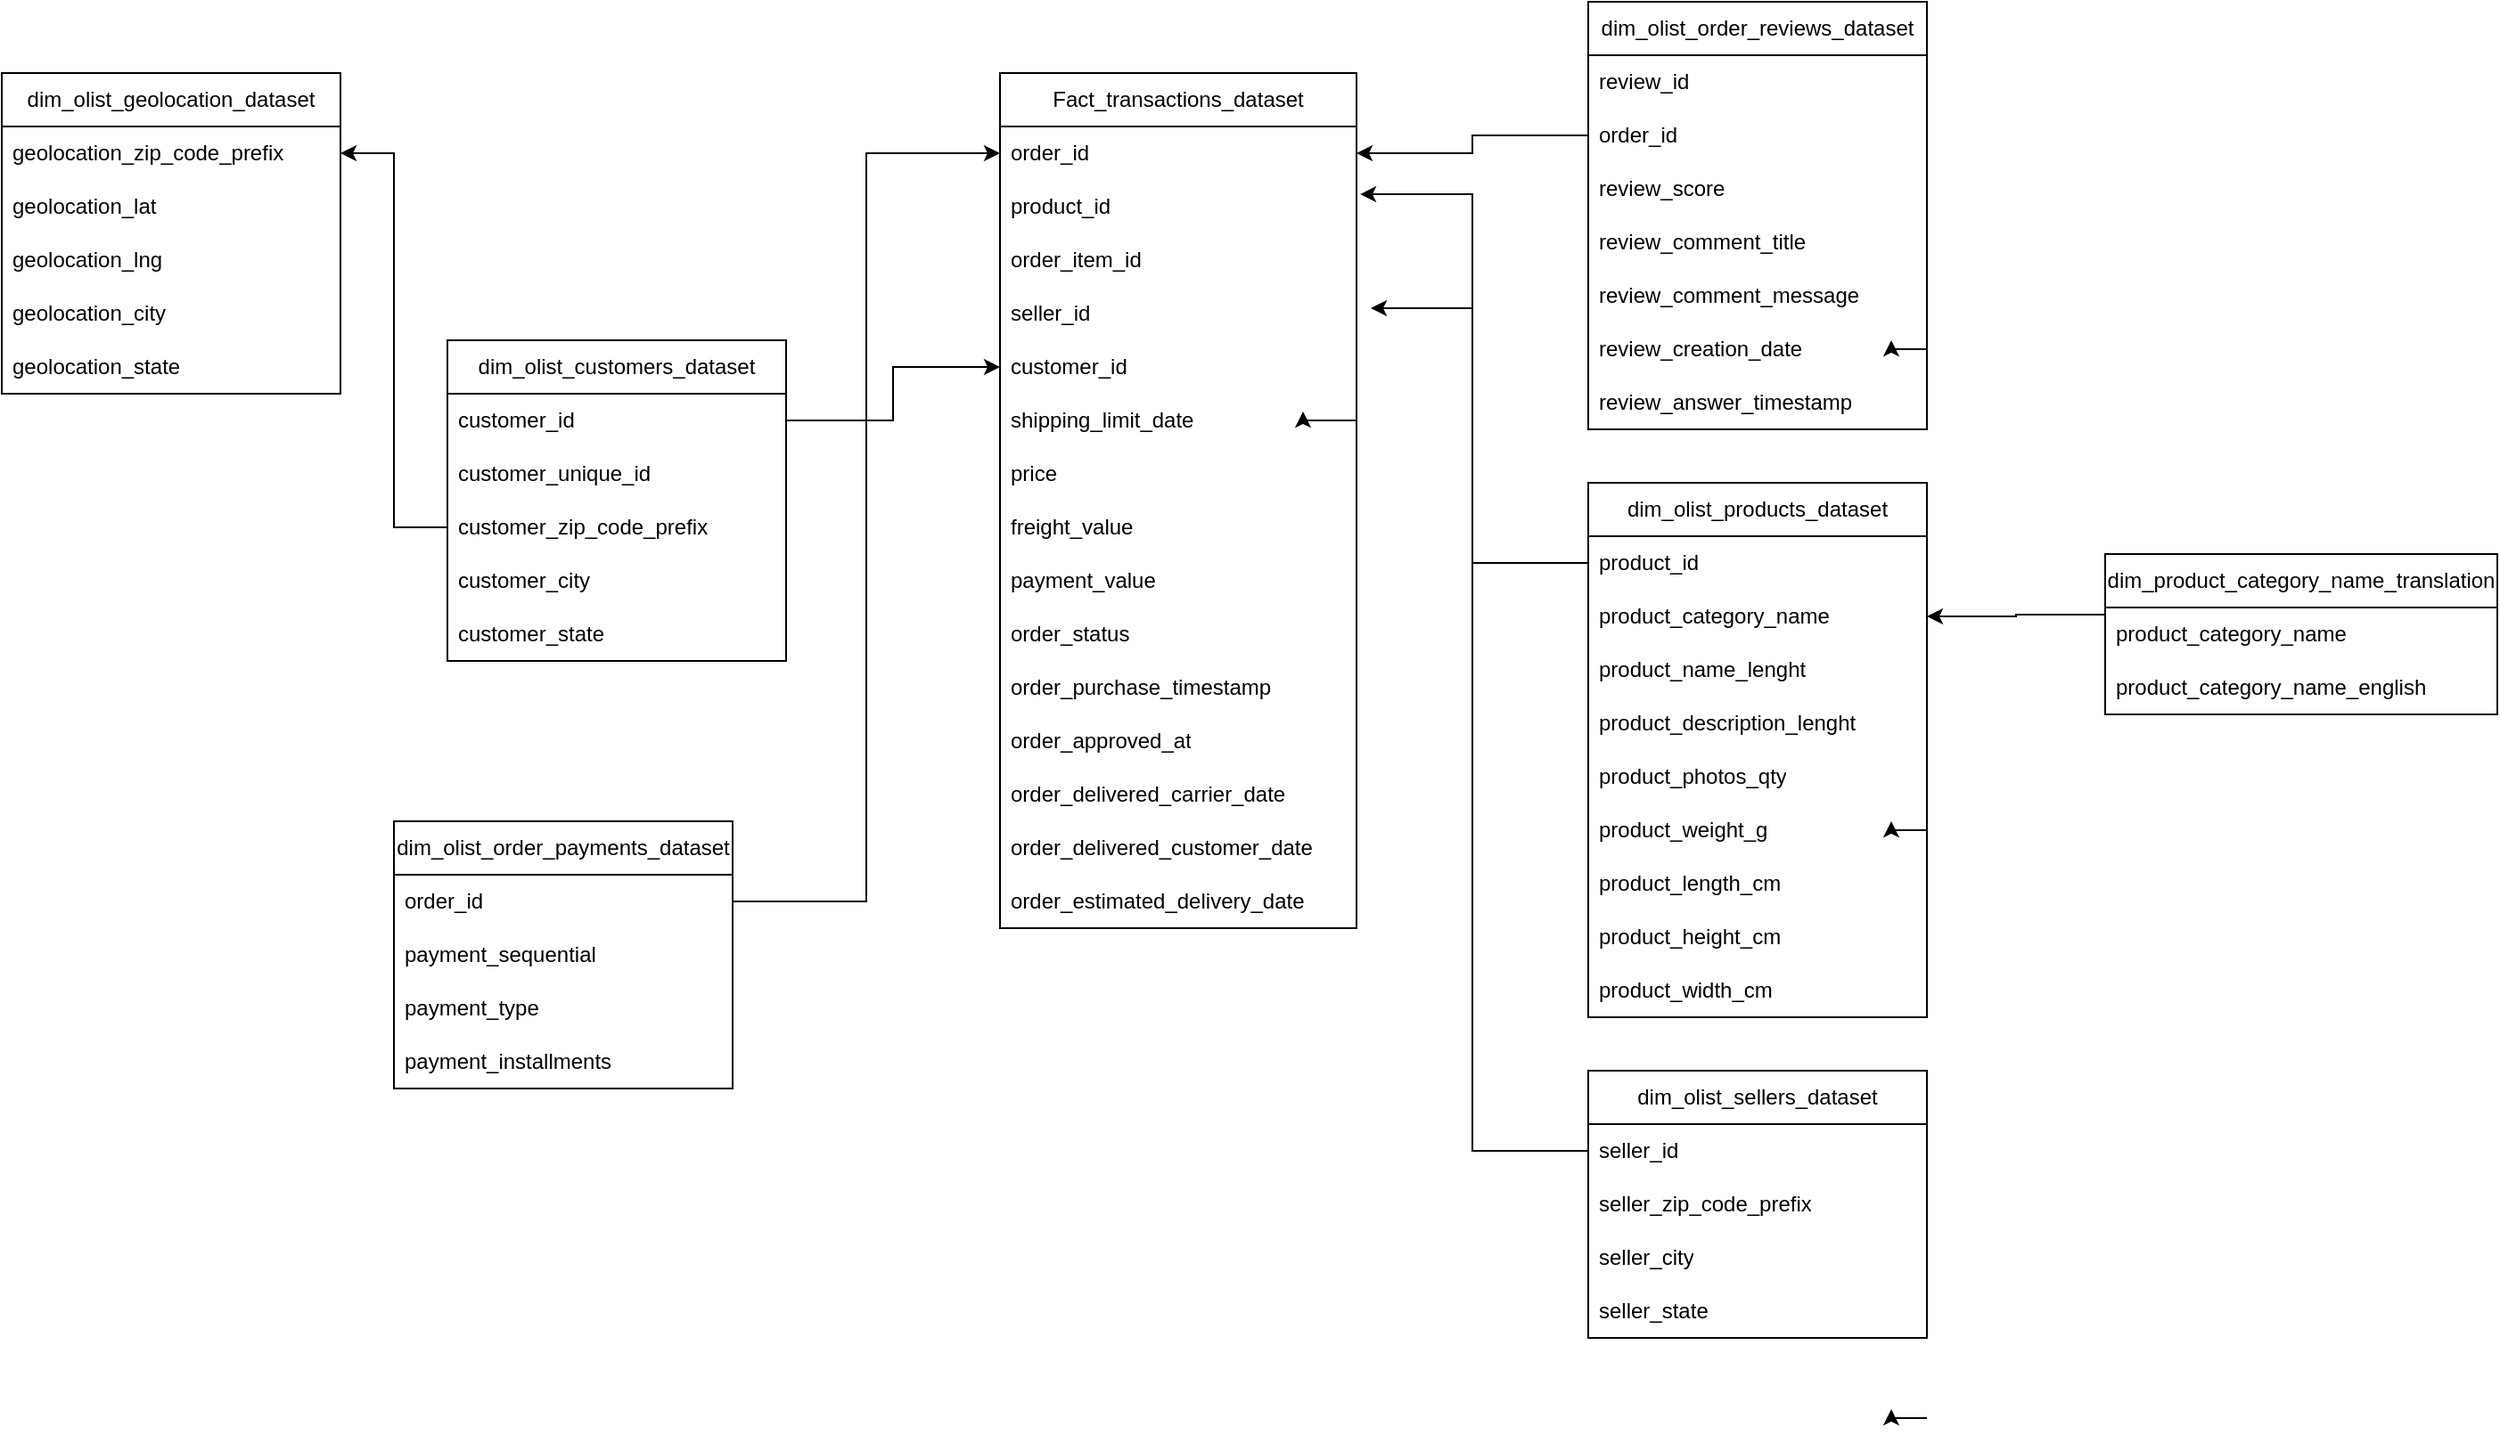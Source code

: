 <mxfile version="26.0.11">
  <diagram name="Page-1" id="9f46799a-70d6-7492-0946-bef42562c5a5">
    <mxGraphModel dx="2534" dy="772" grid="1" gridSize="10" guides="1" tooltips="1" connect="1" arrows="1" fold="1" page="1" pageScale="1" pageWidth="1100" pageHeight="850" background="none" math="0" shadow="0">
      <root>
        <mxCell id="0" />
        <mxCell id="1" parent="0" />
        <mxCell id="GyuDKmuhKBEgZ01W5toG-1" value="Fact_transactions_dataset" style="swimlane;fontStyle=0;childLayout=stackLayout;horizontal=1;startSize=30;horizontalStack=0;resizeParent=1;resizeParentMax=0;resizeLast=0;collapsible=1;marginBottom=0;whiteSpace=wrap;html=1;" vertex="1" parent="1">
          <mxGeometry x="470" y="60" width="200" height="480" as="geometry" />
        </mxCell>
        <mxCell id="GyuDKmuhKBEgZ01W5toG-2" value="order_id" style="text;strokeColor=none;fillColor=none;align=left;verticalAlign=middle;spacingLeft=4;spacingRight=4;overflow=hidden;points=[[0,0.5],[1,0.5]];portConstraint=eastwest;rotatable=0;whiteSpace=wrap;html=1;" vertex="1" parent="GyuDKmuhKBEgZ01W5toG-1">
          <mxGeometry y="30" width="200" height="30" as="geometry" />
        </mxCell>
        <mxCell id="GyuDKmuhKBEgZ01W5toG-3" value="product_id" style="text;strokeColor=none;fillColor=none;align=left;verticalAlign=middle;spacingLeft=4;spacingRight=4;overflow=hidden;points=[[0,0.5],[1,0.5]];portConstraint=eastwest;rotatable=0;whiteSpace=wrap;html=1;" vertex="1" parent="GyuDKmuhKBEgZ01W5toG-1">
          <mxGeometry y="60" width="200" height="30" as="geometry" />
        </mxCell>
        <mxCell id="GyuDKmuhKBEgZ01W5toG-4" value="order_item_id" style="text;strokeColor=none;fillColor=none;align=left;verticalAlign=middle;spacingLeft=4;spacingRight=4;overflow=hidden;points=[[0,0.5],[1,0.5]];portConstraint=eastwest;rotatable=0;whiteSpace=wrap;html=1;" vertex="1" parent="GyuDKmuhKBEgZ01W5toG-1">
          <mxGeometry y="90" width="200" height="30" as="geometry" />
        </mxCell>
        <mxCell id="GyuDKmuhKBEgZ01W5toG-5" value="seller_id" style="text;strokeColor=none;fillColor=none;align=left;verticalAlign=middle;spacingLeft=4;spacingRight=4;overflow=hidden;points=[[0,0.5],[1,0.5]];portConstraint=eastwest;rotatable=0;whiteSpace=wrap;html=1;" vertex="1" parent="GyuDKmuhKBEgZ01W5toG-1">
          <mxGeometry y="120" width="200" height="30" as="geometry" />
        </mxCell>
        <mxCell id="GyuDKmuhKBEgZ01W5toG-6" value="customer_id" style="text;strokeColor=none;fillColor=none;align=left;verticalAlign=middle;spacingLeft=4;spacingRight=4;overflow=hidden;points=[[0,0.5],[1,0.5]];portConstraint=eastwest;rotatable=0;whiteSpace=wrap;html=1;" vertex="1" parent="GyuDKmuhKBEgZ01W5toG-1">
          <mxGeometry y="150" width="200" height="30" as="geometry" />
        </mxCell>
        <mxCell id="GyuDKmuhKBEgZ01W5toG-17" style="edgeStyle=orthogonalEdgeStyle;rounded=0;orthogonalLoop=1;jettySize=auto;html=1;exitX=1;exitY=0.5;exitDx=0;exitDy=0;" edge="1" parent="GyuDKmuhKBEgZ01W5toG-1" source="GyuDKmuhKBEgZ01W5toG-7">
          <mxGeometry relative="1" as="geometry">
            <mxPoint x="170" y="190" as="targetPoint" />
          </mxGeometry>
        </mxCell>
        <mxCell id="GyuDKmuhKBEgZ01W5toG-7" value="shipping_limit_date" style="text;strokeColor=none;fillColor=none;align=left;verticalAlign=middle;spacingLeft=4;spacingRight=4;overflow=hidden;points=[[0,0.5],[1,0.5]];portConstraint=eastwest;rotatable=0;whiteSpace=wrap;html=1;" vertex="1" parent="GyuDKmuhKBEgZ01W5toG-1">
          <mxGeometry y="180" width="200" height="30" as="geometry" />
        </mxCell>
        <mxCell id="GyuDKmuhKBEgZ01W5toG-8" value="price" style="text;strokeColor=none;fillColor=none;align=left;verticalAlign=middle;spacingLeft=4;spacingRight=4;overflow=hidden;points=[[0,0.5],[1,0.5]];portConstraint=eastwest;rotatable=0;whiteSpace=wrap;html=1;" vertex="1" parent="GyuDKmuhKBEgZ01W5toG-1">
          <mxGeometry y="210" width="200" height="30" as="geometry" />
        </mxCell>
        <mxCell id="GyuDKmuhKBEgZ01W5toG-9" value="freight_value" style="text;strokeColor=none;fillColor=none;align=left;verticalAlign=middle;spacingLeft=4;spacingRight=4;overflow=hidden;points=[[0,0.5],[1,0.5]];portConstraint=eastwest;rotatable=0;whiteSpace=wrap;html=1;" vertex="1" parent="GyuDKmuhKBEgZ01W5toG-1">
          <mxGeometry y="240" width="200" height="30" as="geometry" />
        </mxCell>
        <mxCell id="GyuDKmuhKBEgZ01W5toG-10" value="payment_value" style="text;strokeColor=none;fillColor=none;align=left;verticalAlign=middle;spacingLeft=4;spacingRight=4;overflow=hidden;points=[[0,0.5],[1,0.5]];portConstraint=eastwest;rotatable=0;whiteSpace=wrap;html=1;" vertex="1" parent="GyuDKmuhKBEgZ01W5toG-1">
          <mxGeometry y="270" width="200" height="30" as="geometry" />
        </mxCell>
        <mxCell id="GyuDKmuhKBEgZ01W5toG-11" value="order_status" style="text;strokeColor=none;fillColor=none;align=left;verticalAlign=middle;spacingLeft=4;spacingRight=4;overflow=hidden;points=[[0,0.5],[1,0.5]];portConstraint=eastwest;rotatable=0;whiteSpace=wrap;html=1;" vertex="1" parent="GyuDKmuhKBEgZ01W5toG-1">
          <mxGeometry y="300" width="200" height="30" as="geometry" />
        </mxCell>
        <mxCell id="GyuDKmuhKBEgZ01W5toG-12" value="order_purchase_timestamp" style="text;strokeColor=none;fillColor=none;align=left;verticalAlign=middle;spacingLeft=4;spacingRight=4;overflow=hidden;points=[[0,0.5],[1,0.5]];portConstraint=eastwest;rotatable=0;whiteSpace=wrap;html=1;" vertex="1" parent="GyuDKmuhKBEgZ01W5toG-1">
          <mxGeometry y="330" width="200" height="30" as="geometry" />
        </mxCell>
        <mxCell id="GyuDKmuhKBEgZ01W5toG-13" value="order_approved_at" style="text;strokeColor=none;fillColor=none;align=left;verticalAlign=middle;spacingLeft=4;spacingRight=4;overflow=hidden;points=[[0,0.5],[1,0.5]];portConstraint=eastwest;rotatable=0;whiteSpace=wrap;html=1;" vertex="1" parent="GyuDKmuhKBEgZ01W5toG-1">
          <mxGeometry y="360" width="200" height="30" as="geometry" />
        </mxCell>
        <mxCell id="GyuDKmuhKBEgZ01W5toG-14" value="order_delivered_carrier_date" style="text;strokeColor=none;fillColor=none;align=left;verticalAlign=middle;spacingLeft=4;spacingRight=4;overflow=hidden;points=[[0,0.5],[1,0.5]];portConstraint=eastwest;rotatable=0;whiteSpace=wrap;html=1;" vertex="1" parent="GyuDKmuhKBEgZ01W5toG-1">
          <mxGeometry y="390" width="200" height="30" as="geometry" />
        </mxCell>
        <mxCell id="GyuDKmuhKBEgZ01W5toG-15" value="order_delivered_customer_date" style="text;strokeColor=none;fillColor=none;align=left;verticalAlign=middle;spacingLeft=4;spacingRight=4;overflow=hidden;points=[[0,0.5],[1,0.5]];portConstraint=eastwest;rotatable=0;whiteSpace=wrap;html=1;" vertex="1" parent="GyuDKmuhKBEgZ01W5toG-1">
          <mxGeometry y="420" width="200" height="30" as="geometry" />
        </mxCell>
        <mxCell id="GyuDKmuhKBEgZ01W5toG-16" value="order_estimated_delivery_date" style="text;strokeColor=none;fillColor=none;align=left;verticalAlign=middle;spacingLeft=4;spacingRight=4;overflow=hidden;points=[[0,0.5],[1,0.5]];portConstraint=eastwest;rotatable=0;whiteSpace=wrap;html=1;" vertex="1" parent="GyuDKmuhKBEgZ01W5toG-1">
          <mxGeometry y="450" width="200" height="30" as="geometry" />
        </mxCell>
        <mxCell id="GyuDKmuhKBEgZ01W5toG-18" value="dim_olist_customers_dataset" style="swimlane;fontStyle=0;childLayout=stackLayout;horizontal=1;startSize=30;horizontalStack=0;resizeParent=1;resizeParentMax=0;resizeLast=0;collapsible=1;marginBottom=0;whiteSpace=wrap;html=1;" vertex="1" parent="1">
          <mxGeometry x="160" y="210" width="190" height="180" as="geometry" />
        </mxCell>
        <mxCell id="GyuDKmuhKBEgZ01W5toG-19" value="customer_id" style="text;strokeColor=none;fillColor=none;align=left;verticalAlign=middle;spacingLeft=4;spacingRight=4;overflow=hidden;points=[[0,0.5],[1,0.5]];portConstraint=eastwest;rotatable=0;whiteSpace=wrap;html=1;" vertex="1" parent="GyuDKmuhKBEgZ01W5toG-18">
          <mxGeometry y="30" width="190" height="30" as="geometry" />
        </mxCell>
        <mxCell id="GyuDKmuhKBEgZ01W5toG-20" value="customer_unique_id" style="text;strokeColor=none;fillColor=none;align=left;verticalAlign=middle;spacingLeft=4;spacingRight=4;overflow=hidden;points=[[0,0.5],[1,0.5]];portConstraint=eastwest;rotatable=0;whiteSpace=wrap;html=1;" vertex="1" parent="GyuDKmuhKBEgZ01W5toG-18">
          <mxGeometry y="60" width="190" height="30" as="geometry" />
        </mxCell>
        <mxCell id="GyuDKmuhKBEgZ01W5toG-21" value="customer_zip_code_prefix" style="text;strokeColor=none;fillColor=none;align=left;verticalAlign=middle;spacingLeft=4;spacingRight=4;overflow=hidden;points=[[0,0.5],[1,0.5]];portConstraint=eastwest;rotatable=0;whiteSpace=wrap;html=1;" vertex="1" parent="GyuDKmuhKBEgZ01W5toG-18">
          <mxGeometry y="90" width="190" height="30" as="geometry" />
        </mxCell>
        <mxCell id="GyuDKmuhKBEgZ01W5toG-22" value="customer_city" style="text;strokeColor=none;fillColor=none;align=left;verticalAlign=middle;spacingLeft=4;spacingRight=4;overflow=hidden;points=[[0,0.5],[1,0.5]];portConstraint=eastwest;rotatable=0;whiteSpace=wrap;html=1;" vertex="1" parent="GyuDKmuhKBEgZ01W5toG-18">
          <mxGeometry y="120" width="190" height="30" as="geometry" />
        </mxCell>
        <mxCell id="GyuDKmuhKBEgZ01W5toG-23" value="customer_state" style="text;strokeColor=none;fillColor=none;align=left;verticalAlign=middle;spacingLeft=4;spacingRight=4;overflow=hidden;points=[[0,0.5],[1,0.5]];portConstraint=eastwest;rotatable=0;whiteSpace=wrap;html=1;" vertex="1" parent="GyuDKmuhKBEgZ01W5toG-18">
          <mxGeometry y="150" width="190" height="30" as="geometry" />
        </mxCell>
        <mxCell id="GyuDKmuhKBEgZ01W5toG-35" value="dim_olist_geolocation_dataset" style="swimlane;fontStyle=0;childLayout=stackLayout;horizontal=1;startSize=30;horizontalStack=0;resizeParent=1;resizeParentMax=0;resizeLast=0;collapsible=1;marginBottom=0;whiteSpace=wrap;html=1;" vertex="1" parent="1">
          <mxGeometry x="-90" y="60" width="190" height="180" as="geometry" />
        </mxCell>
        <mxCell id="GyuDKmuhKBEgZ01W5toG-36" value="geolocation_zip_code_prefix" style="text;strokeColor=none;fillColor=none;align=left;verticalAlign=middle;spacingLeft=4;spacingRight=4;overflow=hidden;points=[[0,0.5],[1,0.5]];portConstraint=eastwest;rotatable=0;whiteSpace=wrap;html=1;" vertex="1" parent="GyuDKmuhKBEgZ01W5toG-35">
          <mxGeometry y="30" width="190" height="30" as="geometry" />
        </mxCell>
        <mxCell id="GyuDKmuhKBEgZ01W5toG-37" value="geolocation_lat" style="text;strokeColor=none;fillColor=none;align=left;verticalAlign=middle;spacingLeft=4;spacingRight=4;overflow=hidden;points=[[0,0.5],[1,0.5]];portConstraint=eastwest;rotatable=0;whiteSpace=wrap;html=1;" vertex="1" parent="GyuDKmuhKBEgZ01W5toG-35">
          <mxGeometry y="60" width="190" height="30" as="geometry" />
        </mxCell>
        <mxCell id="GyuDKmuhKBEgZ01W5toG-38" value="geolocation_lng" style="text;strokeColor=none;fillColor=none;align=left;verticalAlign=middle;spacingLeft=4;spacingRight=4;overflow=hidden;points=[[0,0.5],[1,0.5]];portConstraint=eastwest;rotatable=0;whiteSpace=wrap;html=1;" vertex="1" parent="GyuDKmuhKBEgZ01W5toG-35">
          <mxGeometry y="90" width="190" height="30" as="geometry" />
        </mxCell>
        <mxCell id="GyuDKmuhKBEgZ01W5toG-39" value="geolocation_city" style="text;strokeColor=none;fillColor=none;align=left;verticalAlign=middle;spacingLeft=4;spacingRight=4;overflow=hidden;points=[[0,0.5],[1,0.5]];portConstraint=eastwest;rotatable=0;whiteSpace=wrap;html=1;" vertex="1" parent="GyuDKmuhKBEgZ01W5toG-35">
          <mxGeometry y="120" width="190" height="30" as="geometry" />
        </mxCell>
        <mxCell id="GyuDKmuhKBEgZ01W5toG-40" value="geolocation_state" style="text;strokeColor=none;fillColor=none;align=left;verticalAlign=middle;spacingLeft=4;spacingRight=4;overflow=hidden;points=[[0,0.5],[1,0.5]];portConstraint=eastwest;rotatable=0;whiteSpace=wrap;html=1;" vertex="1" parent="GyuDKmuhKBEgZ01W5toG-35">
          <mxGeometry y="150" width="190" height="30" as="geometry" />
        </mxCell>
        <mxCell id="GyuDKmuhKBEgZ01W5toG-49" value="dim_olist_order_payments_dataset" style="swimlane;fontStyle=0;childLayout=stackLayout;horizontal=1;startSize=30;horizontalStack=0;resizeParent=1;resizeParentMax=0;resizeLast=0;collapsible=1;marginBottom=0;whiteSpace=wrap;html=1;" vertex="1" parent="1">
          <mxGeometry x="130" y="480" width="190" height="150" as="geometry" />
        </mxCell>
        <mxCell id="GyuDKmuhKBEgZ01W5toG-50" value="order_id" style="text;strokeColor=none;fillColor=none;align=left;verticalAlign=middle;spacingLeft=4;spacingRight=4;overflow=hidden;points=[[0,0.5],[1,0.5]];portConstraint=eastwest;rotatable=0;whiteSpace=wrap;html=1;" vertex="1" parent="GyuDKmuhKBEgZ01W5toG-49">
          <mxGeometry y="30" width="190" height="30" as="geometry" />
        </mxCell>
        <mxCell id="GyuDKmuhKBEgZ01W5toG-51" value="payment_sequential" style="text;strokeColor=none;fillColor=none;align=left;verticalAlign=middle;spacingLeft=4;spacingRight=4;overflow=hidden;points=[[0,0.5],[1,0.5]];portConstraint=eastwest;rotatable=0;whiteSpace=wrap;html=1;" vertex="1" parent="GyuDKmuhKBEgZ01W5toG-49">
          <mxGeometry y="60" width="190" height="30" as="geometry" />
        </mxCell>
        <mxCell id="GyuDKmuhKBEgZ01W5toG-52" value="payment_type" style="text;strokeColor=none;fillColor=none;align=left;verticalAlign=middle;spacingLeft=4;spacingRight=4;overflow=hidden;points=[[0,0.5],[1,0.5]];portConstraint=eastwest;rotatable=0;whiteSpace=wrap;html=1;" vertex="1" parent="GyuDKmuhKBEgZ01W5toG-49">
          <mxGeometry y="90" width="190" height="30" as="geometry" />
        </mxCell>
        <mxCell id="GyuDKmuhKBEgZ01W5toG-53" value="payment_installments" style="text;strokeColor=none;fillColor=none;align=left;verticalAlign=middle;spacingLeft=4;spacingRight=4;overflow=hidden;points=[[0,0.5],[1,0.5]];portConstraint=eastwest;rotatable=0;whiteSpace=wrap;html=1;" vertex="1" parent="GyuDKmuhKBEgZ01W5toG-49">
          <mxGeometry y="120" width="190" height="30" as="geometry" />
        </mxCell>
        <mxCell id="GyuDKmuhKBEgZ01W5toG-63" value="dim_olist_order_reviews_dataset" style="swimlane;fontStyle=0;childLayout=stackLayout;horizontal=1;startSize=30;horizontalStack=0;resizeParent=1;resizeParentMax=0;resizeLast=0;collapsible=1;marginBottom=0;whiteSpace=wrap;html=1;" vertex="1" parent="1">
          <mxGeometry x="800" y="20" width="190" height="240" as="geometry" />
        </mxCell>
        <mxCell id="GyuDKmuhKBEgZ01W5toG-64" value="review_id" style="text;strokeColor=none;fillColor=none;align=left;verticalAlign=middle;spacingLeft=4;spacingRight=4;overflow=hidden;points=[[0,0.5],[1,0.5]];portConstraint=eastwest;rotatable=0;whiteSpace=wrap;html=1;" vertex="1" parent="GyuDKmuhKBEgZ01W5toG-63">
          <mxGeometry y="30" width="190" height="30" as="geometry" />
        </mxCell>
        <mxCell id="GyuDKmuhKBEgZ01W5toG-65" value="order_id" style="text;strokeColor=none;fillColor=none;align=left;verticalAlign=middle;spacingLeft=4;spacingRight=4;overflow=hidden;points=[[0,0.5],[1,0.5]];portConstraint=eastwest;rotatable=0;whiteSpace=wrap;html=1;" vertex="1" parent="GyuDKmuhKBEgZ01W5toG-63">
          <mxGeometry y="60" width="190" height="30" as="geometry" />
        </mxCell>
        <mxCell id="GyuDKmuhKBEgZ01W5toG-66" value="review_score" style="text;strokeColor=none;fillColor=none;align=left;verticalAlign=middle;spacingLeft=4;spacingRight=4;overflow=hidden;points=[[0,0.5],[1,0.5]];portConstraint=eastwest;rotatable=0;whiteSpace=wrap;html=1;" vertex="1" parent="GyuDKmuhKBEgZ01W5toG-63">
          <mxGeometry y="90" width="190" height="30" as="geometry" />
        </mxCell>
        <mxCell id="GyuDKmuhKBEgZ01W5toG-67" value="review_comment_title" style="text;strokeColor=none;fillColor=none;align=left;verticalAlign=middle;spacingLeft=4;spacingRight=4;overflow=hidden;points=[[0,0.5],[1,0.5]];portConstraint=eastwest;rotatable=0;whiteSpace=wrap;html=1;" vertex="1" parent="GyuDKmuhKBEgZ01W5toG-63">
          <mxGeometry y="120" width="190" height="30" as="geometry" />
        </mxCell>
        <mxCell id="GyuDKmuhKBEgZ01W5toG-68" value="review_comment_message" style="text;strokeColor=none;fillColor=none;align=left;verticalAlign=middle;spacingLeft=4;spacingRight=4;overflow=hidden;points=[[0,0.5],[1,0.5]];portConstraint=eastwest;rotatable=0;whiteSpace=wrap;html=1;" vertex="1" parent="GyuDKmuhKBEgZ01W5toG-63">
          <mxGeometry y="150" width="190" height="30" as="geometry" />
        </mxCell>
        <mxCell id="GyuDKmuhKBEgZ01W5toG-69" style="edgeStyle=orthogonalEdgeStyle;rounded=0;orthogonalLoop=1;jettySize=auto;html=1;exitX=1;exitY=0.5;exitDx=0;exitDy=0;" edge="1" parent="GyuDKmuhKBEgZ01W5toG-63">
          <mxGeometry relative="1" as="geometry">
            <mxPoint x="170" y="190" as="targetPoint" />
            <mxPoint x="190" y="195" as="sourcePoint" />
          </mxGeometry>
        </mxCell>
        <mxCell id="GyuDKmuhKBEgZ01W5toG-70" value="review_creation_date" style="text;strokeColor=none;fillColor=none;align=left;verticalAlign=middle;spacingLeft=4;spacingRight=4;overflow=hidden;points=[[0,0.5],[1,0.5]];portConstraint=eastwest;rotatable=0;whiteSpace=wrap;html=1;" vertex="1" parent="GyuDKmuhKBEgZ01W5toG-63">
          <mxGeometry y="180" width="190" height="30" as="geometry" />
        </mxCell>
        <mxCell id="GyuDKmuhKBEgZ01W5toG-71" value="review_answer_timestamp" style="text;strokeColor=none;fillColor=none;align=left;verticalAlign=middle;spacingLeft=4;spacingRight=4;overflow=hidden;points=[[0,0.5],[1,0.5]];portConstraint=eastwest;rotatable=0;whiteSpace=wrap;html=1;" vertex="1" parent="GyuDKmuhKBEgZ01W5toG-63">
          <mxGeometry y="210" width="190" height="30" as="geometry" />
        </mxCell>
        <mxCell id="GyuDKmuhKBEgZ01W5toG-72" value="dim_olist_products_dataset" style="swimlane;fontStyle=0;childLayout=stackLayout;horizontal=1;startSize=30;horizontalStack=0;resizeParent=1;resizeParentMax=0;resizeLast=0;collapsible=1;marginBottom=0;whiteSpace=wrap;html=1;" vertex="1" parent="1">
          <mxGeometry x="800" y="290" width="190" height="300" as="geometry" />
        </mxCell>
        <mxCell id="GyuDKmuhKBEgZ01W5toG-73" value="product_id" style="text;strokeColor=none;fillColor=none;align=left;verticalAlign=middle;spacingLeft=4;spacingRight=4;overflow=hidden;points=[[0,0.5],[1,0.5]];portConstraint=eastwest;rotatable=0;whiteSpace=wrap;html=1;" vertex="1" parent="GyuDKmuhKBEgZ01W5toG-72">
          <mxGeometry y="30" width="190" height="30" as="geometry" />
        </mxCell>
        <mxCell id="GyuDKmuhKBEgZ01W5toG-74" value="product_category_name" style="text;strokeColor=none;fillColor=none;align=left;verticalAlign=middle;spacingLeft=4;spacingRight=4;overflow=hidden;points=[[0,0.5],[1,0.5]];portConstraint=eastwest;rotatable=0;whiteSpace=wrap;html=1;" vertex="1" parent="GyuDKmuhKBEgZ01W5toG-72">
          <mxGeometry y="60" width="190" height="30" as="geometry" />
        </mxCell>
        <mxCell id="GyuDKmuhKBEgZ01W5toG-75" value="product_name_lenght" style="text;strokeColor=none;fillColor=none;align=left;verticalAlign=middle;spacingLeft=4;spacingRight=4;overflow=hidden;points=[[0,0.5],[1,0.5]];portConstraint=eastwest;rotatable=0;whiteSpace=wrap;html=1;" vertex="1" parent="GyuDKmuhKBEgZ01W5toG-72">
          <mxGeometry y="90" width="190" height="30" as="geometry" />
        </mxCell>
        <mxCell id="GyuDKmuhKBEgZ01W5toG-76" value="product_description_lenght" style="text;strokeColor=none;fillColor=none;align=left;verticalAlign=middle;spacingLeft=4;spacingRight=4;overflow=hidden;points=[[0,0.5],[1,0.5]];portConstraint=eastwest;rotatable=0;whiteSpace=wrap;html=1;" vertex="1" parent="GyuDKmuhKBEgZ01W5toG-72">
          <mxGeometry y="120" width="190" height="30" as="geometry" />
        </mxCell>
        <mxCell id="GyuDKmuhKBEgZ01W5toG-77" value="product_photos_qty" style="text;strokeColor=none;fillColor=none;align=left;verticalAlign=middle;spacingLeft=4;spacingRight=4;overflow=hidden;points=[[0,0.5],[1,0.5]];portConstraint=eastwest;rotatable=0;whiteSpace=wrap;html=1;" vertex="1" parent="GyuDKmuhKBEgZ01W5toG-72">
          <mxGeometry y="150" width="190" height="30" as="geometry" />
        </mxCell>
        <mxCell id="GyuDKmuhKBEgZ01W5toG-78" style="edgeStyle=orthogonalEdgeStyle;rounded=0;orthogonalLoop=1;jettySize=auto;html=1;exitX=1;exitY=0.5;exitDx=0;exitDy=0;" edge="1" parent="GyuDKmuhKBEgZ01W5toG-72">
          <mxGeometry relative="1" as="geometry">
            <mxPoint x="170" y="190" as="targetPoint" />
            <mxPoint x="190" y="195" as="sourcePoint" />
          </mxGeometry>
        </mxCell>
        <mxCell id="GyuDKmuhKBEgZ01W5toG-79" value="product_weight_g" style="text;strokeColor=none;fillColor=none;align=left;verticalAlign=middle;spacingLeft=4;spacingRight=4;overflow=hidden;points=[[0,0.5],[1,0.5]];portConstraint=eastwest;rotatable=0;whiteSpace=wrap;html=1;" vertex="1" parent="GyuDKmuhKBEgZ01W5toG-72">
          <mxGeometry y="180" width="190" height="30" as="geometry" />
        </mxCell>
        <mxCell id="GyuDKmuhKBEgZ01W5toG-80" value="product_length_cm" style="text;strokeColor=none;fillColor=none;align=left;verticalAlign=middle;spacingLeft=4;spacingRight=4;overflow=hidden;points=[[0,0.5],[1,0.5]];portConstraint=eastwest;rotatable=0;whiteSpace=wrap;html=1;" vertex="1" parent="GyuDKmuhKBEgZ01W5toG-72">
          <mxGeometry y="210" width="190" height="30" as="geometry" />
        </mxCell>
        <mxCell id="GyuDKmuhKBEgZ01W5toG-81" value="product_height_cm" style="text;strokeColor=none;fillColor=none;align=left;verticalAlign=middle;spacingLeft=4;spacingRight=4;overflow=hidden;points=[[0,0.5],[1,0.5]];portConstraint=eastwest;rotatable=0;whiteSpace=wrap;html=1;" vertex="1" parent="GyuDKmuhKBEgZ01W5toG-72">
          <mxGeometry y="240" width="190" height="30" as="geometry" />
        </mxCell>
        <mxCell id="GyuDKmuhKBEgZ01W5toG-82" value="product_width_cm" style="text;strokeColor=none;fillColor=none;align=left;verticalAlign=middle;spacingLeft=4;spacingRight=4;overflow=hidden;points=[[0,0.5],[1,0.5]];portConstraint=eastwest;rotatable=0;whiteSpace=wrap;html=1;" vertex="1" parent="GyuDKmuhKBEgZ01W5toG-72">
          <mxGeometry y="270" width="190" height="30" as="geometry" />
        </mxCell>
        <mxCell id="GyuDKmuhKBEgZ01W5toG-83" value="dim_olist_sellers_dataset" style="swimlane;fontStyle=0;childLayout=stackLayout;horizontal=1;startSize=30;horizontalStack=0;resizeParent=1;resizeParentMax=0;resizeLast=0;collapsible=1;marginBottom=0;whiteSpace=wrap;html=1;" vertex="1" parent="1">
          <mxGeometry x="800" y="620" width="190" height="150" as="geometry" />
        </mxCell>
        <mxCell id="GyuDKmuhKBEgZ01W5toG-84" value="seller_id" style="text;strokeColor=none;fillColor=none;align=left;verticalAlign=middle;spacingLeft=4;spacingRight=4;overflow=hidden;points=[[0,0.5],[1,0.5]];portConstraint=eastwest;rotatable=0;whiteSpace=wrap;html=1;" vertex="1" parent="GyuDKmuhKBEgZ01W5toG-83">
          <mxGeometry y="30" width="190" height="30" as="geometry" />
        </mxCell>
        <mxCell id="GyuDKmuhKBEgZ01W5toG-85" value="seller_zip_code_prefix" style="text;strokeColor=none;fillColor=none;align=left;verticalAlign=middle;spacingLeft=4;spacingRight=4;overflow=hidden;points=[[0,0.5],[1,0.5]];portConstraint=eastwest;rotatable=0;whiteSpace=wrap;html=1;" vertex="1" parent="GyuDKmuhKBEgZ01W5toG-83">
          <mxGeometry y="60" width="190" height="30" as="geometry" />
        </mxCell>
        <mxCell id="GyuDKmuhKBEgZ01W5toG-86" value="seller_city" style="text;strokeColor=none;fillColor=none;align=left;verticalAlign=middle;spacingLeft=4;spacingRight=4;overflow=hidden;points=[[0,0.5],[1,0.5]];portConstraint=eastwest;rotatable=0;whiteSpace=wrap;html=1;" vertex="1" parent="GyuDKmuhKBEgZ01W5toG-83">
          <mxGeometry y="90" width="190" height="30" as="geometry" />
        </mxCell>
        <mxCell id="GyuDKmuhKBEgZ01W5toG-87" value="seller_state" style="text;strokeColor=none;fillColor=none;align=left;verticalAlign=middle;spacingLeft=4;spacingRight=4;overflow=hidden;points=[[0,0.5],[1,0.5]];portConstraint=eastwest;rotatable=0;whiteSpace=wrap;html=1;" vertex="1" parent="GyuDKmuhKBEgZ01W5toG-83">
          <mxGeometry y="120" width="190" height="30" as="geometry" />
        </mxCell>
        <mxCell id="GyuDKmuhKBEgZ01W5toG-89" style="edgeStyle=orthogonalEdgeStyle;rounded=0;orthogonalLoop=1;jettySize=auto;html=1;exitX=1;exitY=0.5;exitDx=0;exitDy=0;" edge="1" parent="GyuDKmuhKBEgZ01W5toG-83">
          <mxGeometry relative="1" as="geometry">
            <mxPoint x="170" y="190" as="targetPoint" />
            <mxPoint x="190" y="195" as="sourcePoint" />
          </mxGeometry>
        </mxCell>
        <mxCell id="GyuDKmuhKBEgZ01W5toG-92" value="dim_product_category_name_translation" style="swimlane;fontStyle=0;childLayout=stackLayout;horizontal=1;startSize=30;horizontalStack=0;resizeParent=1;resizeParentMax=0;resizeLast=0;collapsible=1;marginBottom=0;whiteSpace=wrap;html=1;" vertex="1" parent="1">
          <mxGeometry x="1090" y="330" width="220" height="90" as="geometry" />
        </mxCell>
        <mxCell id="GyuDKmuhKBEgZ01W5toG-93" value="product_category_name" style="text;strokeColor=none;fillColor=none;align=left;verticalAlign=middle;spacingLeft=4;spacingRight=4;overflow=hidden;points=[[0,0.5],[1,0.5]];portConstraint=eastwest;rotatable=0;whiteSpace=wrap;html=1;" vertex="1" parent="GyuDKmuhKBEgZ01W5toG-92">
          <mxGeometry y="30" width="220" height="30" as="geometry" />
        </mxCell>
        <mxCell id="GyuDKmuhKBEgZ01W5toG-94" value="product_category_name_english" style="text;strokeColor=none;fillColor=none;align=left;verticalAlign=middle;spacingLeft=4;spacingRight=4;overflow=hidden;points=[[0,0.5],[1,0.5]];portConstraint=eastwest;rotatable=0;whiteSpace=wrap;html=1;" vertex="1" parent="GyuDKmuhKBEgZ01W5toG-92">
          <mxGeometry y="60" width="220" height="30" as="geometry" />
        </mxCell>
        <mxCell id="GyuDKmuhKBEgZ01W5toG-55" style="edgeStyle=orthogonalEdgeStyle;rounded=0;orthogonalLoop=1;jettySize=auto;html=1;exitX=1;exitY=0.5;exitDx=0;exitDy=0;" edge="1" parent="1" source="GyuDKmuhKBEgZ01W5toG-50" target="GyuDKmuhKBEgZ01W5toG-2">
          <mxGeometry relative="1" as="geometry">
            <mxPoint x="300" y="670" as="targetPoint" />
            <mxPoint x="320" y="675" as="sourcePoint" />
          </mxGeometry>
        </mxCell>
        <mxCell id="GyuDKmuhKBEgZ01W5toG-24" style="edgeStyle=orthogonalEdgeStyle;rounded=0;orthogonalLoop=1;jettySize=auto;html=1;exitX=1;exitY=0.5;exitDx=0;exitDy=0;entryX=0;entryY=0.5;entryDx=0;entryDy=0;" edge="1" parent="1" source="GyuDKmuhKBEgZ01W5toG-19" target="GyuDKmuhKBEgZ01W5toG-6">
          <mxGeometry relative="1" as="geometry">
            <mxPoint x="300" y="220" as="targetPoint" />
            <mxPoint x="320" y="225" as="sourcePoint" />
          </mxGeometry>
        </mxCell>
        <mxCell id="GyuDKmuhKBEgZ01W5toG-41" style="edgeStyle=orthogonalEdgeStyle;rounded=0;orthogonalLoop=1;jettySize=auto;html=1;exitX=0;exitY=0.133;exitDx=0;exitDy=0;exitPerimeter=0;entryX=1;entryY=0.5;entryDx=0;entryDy=0;" edge="1" parent="1" source="GyuDKmuhKBEgZ01W5toG-93" target="GyuDKmuhKBEgZ01W5toG-74">
          <mxGeometry relative="1" as="geometry">
            <mxPoint x="300" y="430" as="targetPoint" />
            <mxPoint x="320" y="435" as="sourcePoint" />
          </mxGeometry>
        </mxCell>
        <mxCell id="GyuDKmuhKBEgZ01W5toG-98" style="edgeStyle=orthogonalEdgeStyle;rounded=0;orthogonalLoop=1;jettySize=auto;html=1;exitX=0;exitY=0.5;exitDx=0;exitDy=0;entryX=1.04;entryY=0.4;entryDx=0;entryDy=0;entryPerimeter=0;" edge="1" parent="1" source="GyuDKmuhKBEgZ01W5toG-84" target="GyuDKmuhKBEgZ01W5toG-5">
          <mxGeometry relative="1" as="geometry">
            <mxPoint x="1270" y="530" as="targetPoint" />
            <mxPoint x="1290" y="535" as="sourcePoint" />
          </mxGeometry>
        </mxCell>
        <mxCell id="GyuDKmuhKBEgZ01W5toG-97" style="edgeStyle=orthogonalEdgeStyle;rounded=0;orthogonalLoop=1;jettySize=auto;html=1;exitX=0;exitY=0.5;exitDx=0;exitDy=0;entryX=1;entryY=0.5;entryDx=0;entryDy=0;" edge="1" parent="1" source="GyuDKmuhKBEgZ01W5toG-21" target="GyuDKmuhKBEgZ01W5toG-36">
          <mxGeometry relative="1" as="geometry">
            <mxPoint x="1260" y="520" as="targetPoint" />
            <mxPoint x="1280" y="525" as="sourcePoint" />
          </mxGeometry>
        </mxCell>
        <mxCell id="GyuDKmuhKBEgZ01W5toG-99" style="edgeStyle=orthogonalEdgeStyle;rounded=0;orthogonalLoop=1;jettySize=auto;html=1;entryX=1;entryY=0.5;entryDx=0;entryDy=0;" edge="1" parent="1" source="GyuDKmuhKBEgZ01W5toG-65" target="GyuDKmuhKBEgZ01W5toG-2">
          <mxGeometry relative="1" as="geometry">
            <mxPoint x="480" y="115" as="targetPoint" />
            <mxPoint x="330" y="535" as="sourcePoint" />
          </mxGeometry>
        </mxCell>
        <mxCell id="GyuDKmuhKBEgZ01W5toG-100" style="edgeStyle=orthogonalEdgeStyle;rounded=0;orthogonalLoop=1;jettySize=auto;html=1;exitX=0;exitY=0.5;exitDx=0;exitDy=0;entryX=1.01;entryY=0.267;entryDx=0;entryDy=0;entryPerimeter=0;" edge="1" parent="1" source="GyuDKmuhKBEgZ01W5toG-73" target="GyuDKmuhKBEgZ01W5toG-3">
          <mxGeometry relative="1" as="geometry">
            <mxPoint x="688" y="202" as="targetPoint" />
            <mxPoint x="810" y="675" as="sourcePoint" />
          </mxGeometry>
        </mxCell>
      </root>
    </mxGraphModel>
  </diagram>
</mxfile>
